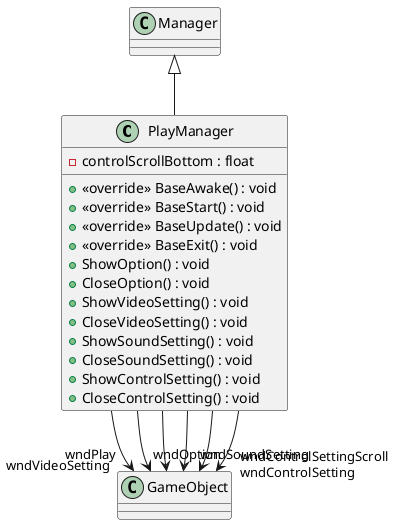 @startuml
class PlayManager {
    - controlScrollBottom : float
    + <<override>> BaseAwake() : void
    + <<override>> BaseStart() : void
    + <<override>> BaseUpdate() : void
    + <<override>> BaseExit() : void
    + ShowOption() : void
    + CloseOption() : void
    + ShowVideoSetting() : void
    + CloseVideoSetting() : void
    + ShowSoundSetting() : void
    + CloseSoundSetting() : void
    + ShowControlSetting() : void
    + CloseControlSetting() : void
}
Manager <|-- PlayManager
PlayManager --> "wndPlay" GameObject
PlayManager --> "wndOption" GameObject
PlayManager --> "wndVideoSetting" GameObject
PlayManager --> "wndSoundSetting" GameObject
PlayManager --> "wndControlSetting" GameObject
PlayManager --> "wndControlSettingScroll" GameObject
@enduml
